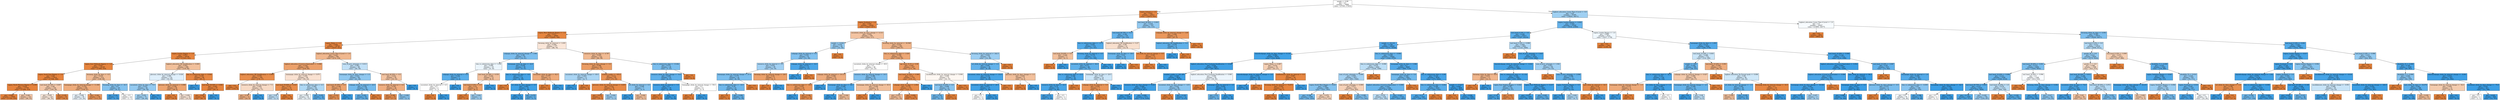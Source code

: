 digraph Tree {
node [shape=box, style="filled", color="black"] ;
0 [label="weight <= 0.99\ngini = 0.5\nsamples = 74806\nvalue = [37403, 37403]", fillcolor="#e5813900"] ;
1 [label="region_Ireland <= 1.0\ngini = 0.091\nsamples = 19411\nvalue = [18479, 932]", fillcolor="#e58139f2"] ;
0 -> 1 [labeldistance=2.5, labelangle=45, headlabel="True"] ;
2 [label="region_Scotland <= 1.0\ngini = 0.081\nsamples = 19244\nvalue = [18427, 817]", fillcolor="#e58139f4"] ;
1 -> 2 ;
3 [label="region_West Midlands Region <= 1.0\ngini = 0.071\nsamples = 18905\nvalue = [18205, 700]", fillcolor="#e58139f5"] ;
2 -> 3 ;
4 [label="region_Wales <= 1.0\ngini = 0.064\nsamples = 18728\nvalue = [18107, 621]", fillcolor="#e58139f6"] ;
3 -> 4 ;
5 [label="region_London Region <= 1.0\ngini = 0.053\nsamples = 18336\nvalue = [17833, 503]", fillcolor="#e58139f8"] ;
4 -> 5 ;
6 [label="region_East Midlands Region <= 1.0\ngini = 0.047\nsamples = 18128\nvalue = [17694, 434]", fillcolor="#e58139f9"] ;
5 -> 6 ;
7 [label="region_South East Region <= 1.0\ngini = 0.04\nsamples = 17914\nvalue = [17548, 366]", fillcolor="#e58139fa"] ;
6 -> 7 ;
8 [label="region_North Western Region <= 0.999\ngini = 0.034\nsamples = 17758\nvalue = [17448, 310]", fillcolor="#e58139fa"] ;
7 -> 8 ;
9 [label="gini = 0.029\nsamples = 17605\nvalue = [17350, 255]", fillcolor="#e58139fb"] ;
8 -> 9 ;
10 [label="gini = 0.461\nsamples = 153\nvalue = [98, 55]", fillcolor="#e5813970"] ;
8 -> 10 ;
11 [label="imd_band_20-30% <= 0.007\ngini = 0.46\nsamples = 156\nvalue = [100, 56]", fillcolor="#e5813970"] ;
7 -> 11 ;
12 [label="gini = 0.495\nsamples = 120\nvalue = [66, 54]", fillcolor="#e581392e"] ;
11 -> 12 ;
13 [label="gini = 0.105\nsamples = 36\nvalue = [34, 2]", fillcolor="#e58139f0"] ;
11 -> 13 ;
14 [label="forumng_clicks_by_days <= 4.5\ngini = 0.434\nsamples = 214\nvalue = [146, 68]", fillcolor="#e5813988"] ;
6 -> 14 ;
15 [label="homepage_clicks_by_interval_change <= 11.008\ngini = 0.379\nsamples = 185\nvalue = [138, 47]", fillcolor="#e58139a8"] ;
14 -> 15 ;
16 [label="gini = 0.498\nsamples = 49\nvalue = [23, 26]", fillcolor="#399de51d"] ;
15 -> 16 ;
17 [label="gini = 0.261\nsamples = 136\nvalue = [115, 21]", fillcolor="#e58139d0"] ;
15 -> 17 ;
18 [label="forumng_clicks_by_days <= 16.5\ngini = 0.4\nsamples = 29\nvalue = [8, 21]", fillcolor="#399de59e"] ;
14 -> 18 ;
19 [label="gini = 0.124\nsamples = 15\nvalue = [1, 14]", fillcolor="#399de5ed"] ;
18 -> 19 ;
20 [label="gini = 0.5\nsamples = 14\nvalue = [7, 7]", fillcolor="#e5813900"] ;
18 -> 20 ;
21 [label="highest_education_HE Qualification <= 0.005\ngini = 0.443\nsamples = 208\nvalue = [139, 69]", fillcolor="#e5813980"] ;
5 -> 21 ;
22 [label="glossary_clicks_by_interval_change <= 0.028\ngini = 0.496\nsamples = 118\nvalue = [54, 64]", fillcolor="#399de528"] ;
21 -> 22 ;
23 [label="oucontent_clicks_by_days <= 79.5\ngini = 0.433\nsamples = 82\nvalue = [26, 56]", fillcolor="#399de589"] ;
22 -> 23 ;
24 [label="gini = 0.453\nsamples = 75\nvalue = [26, 49]", fillcolor="#399de578"] ;
23 -> 24 ;
25 [label="gini = 0.0\nsamples = 7\nvalue = [0, 7]", fillcolor="#399de5ff"] ;
23 -> 25 ;
26 [label="glossary_clicks_by_interval <= 0.998\ngini = 0.346\nsamples = 36\nvalue = [28, 8]", fillcolor="#e58139b6"] ;
22 -> 26 ;
27 [label="gini = 0.0\nsamples = 18\nvalue = [18, 0]", fillcolor="#e58139ff"] ;
26 -> 27 ;
28 [label="gini = 0.494\nsamples = 18\nvalue = [10, 8]", fillcolor="#e5813933"] ;
26 -> 28 ;
29 [label="due_vs_submission_date <= 0.044\ngini = 0.105\nsamples = 90\nvalue = [85, 5]", fillcolor="#e58139f0"] ;
21 -> 29 ;
30 [label="gini = 0.0\nsamples = 3\nvalue = [0, 3]", fillcolor="#399de5ff"] ;
29 -> 30 ;
31 [label="imd_band_40-50% <= 0.981\ngini = 0.045\nsamples = 87\nvalue = [85, 2]", fillcolor="#e58139f9"] ;
29 -> 31 ;
32 [label="gini = 0.023\nsamples = 86\nvalue = [85, 1]", fillcolor="#e58139fc"] ;
31 -> 32 ;
33 [label="gini = 0.0\nsamples = 1\nvalue = [0, 1]", fillcolor="#399de5ff"] ;
31 -> 33 ;
34 [label="highest_education_Lower Than A Level <= 1.0\ngini = 0.421\nsamples = 392\nvalue = [274, 118]", fillcolor="#e5813991"] ;
4 -> 34 ;
35 [label="highest_education_A Level or Equivalent <= 0.998\ngini = 0.325\nsamples = 294\nvalue = [234, 60]", fillcolor="#e58139be"] ;
34 -> 35 ;
36 [label="highest_education_HE Qualification <= 0.999\ngini = 0.159\nsamples = 195\nvalue = [178, 17]", fillcolor="#e58139e7"] ;
35 -> 36 ;
37 [label="gini = 0.0\nsamples = 154\nvalue = [154, 0]", fillcolor="#e58139ff"] ;
36 -> 37 ;
38 [label="resource_clicks_by_interval_change <= 7.5\ngini = 0.485\nsamples = 41\nvalue = [24, 17]", fillcolor="#e581394a"] ;
36 -> 38 ;
39 [label="gini = 0.397\nsamples = 33\nvalue = [24, 9]", fillcolor="#e581399f"] ;
38 -> 39 ;
40 [label="gini = 0.0\nsamples = 8\nvalue = [0, 8]", fillcolor="#399de5ff"] ;
38 -> 40 ;
41 [label="homepage_clicks_by_interval_change <= 0.971\ngini = 0.491\nsamples = 99\nvalue = [56, 43]", fillcolor="#e581393b"] ;
35 -> 41 ;
42 [label="imd_band_50-60% <= 0.025\ngini = 0.157\nsamples = 35\nvalue = [32, 3]", fillcolor="#e58139e7"] ;
41 -> 42 ;
43 [label="gini = 0.48\nsamples = 5\nvalue = [2, 3]", fillcolor="#399de555"] ;
42 -> 43 ;
44 [label="gini = 0.0\nsamples = 30\nvalue = [30, 0]", fillcolor="#e58139ff"] ;
42 -> 44 ;
45 [label="due_vs_submission_date <= 6.5\ngini = 0.469\nsamples = 64\nvalue = [24, 40]", fillcolor="#399de566"] ;
41 -> 45 ;
46 [label="gini = 0.499\nsamples = 44\nvalue = [21, 23]", fillcolor="#399de516"] ;
45 -> 46 ;
47 [label="gini = 0.255\nsamples = 20\nvalue = [3, 17]", fillcolor="#399de5d2"] ;
45 -> 47 ;
48 [label="num_of_prev_attempts <= 0.013\ngini = 0.483\nsamples = 98\nvalue = [40, 58]", fillcolor="#399de54f"] ;
34 -> 48 ;
49 [label="homepage_clicks_by_days_change <= 1.5\ngini = 0.423\nsamples = 69\nvalue = [21, 48]", fillcolor="#399de58f"] ;
48 -> 49 ;
50 [label="imd_band_20-30% <= 0.5\ngini = 0.346\nsamples = 9\nvalue = [7, 2]", fillcolor="#e58139b6"] ;
49 -> 50 ;
51 [label="gini = 0.219\nsamples = 8\nvalue = [7, 1]", fillcolor="#e58139db"] ;
50 -> 51 ;
52 [label="gini = 0.0\nsamples = 1\nvalue = [0, 1]", fillcolor="#399de5ff"] ;
50 -> 52 ;
53 [label="subpage_clicks_by_interval <= 20.0\ngini = 0.358\nsamples = 60\nvalue = [14, 46]", fillcolor="#399de5b1"] ;
49 -> 53 ;
54 [label="gini = 0.293\nsamples = 56\nvalue = [10, 46]", fillcolor="#399de5c8"] ;
53 -> 54 ;
55 [label="gini = 0.0\nsamples = 4\nvalue = [4, 0]", fillcolor="#e58139ff"] ;
53 -> 55 ;
56 [label="imd_band_40-50% <= 0.5\ngini = 0.452\nsamples = 29\nvalue = [19, 10]", fillcolor="#e5813979"] ;
48 -> 56 ;
57 [label="resource_clicks_by_interval <= 6.0\ngini = 0.393\nsamples = 26\nvalue = [19, 7]", fillcolor="#e58139a1"] ;
56 -> 57 ;
58 [label="gini = 0.188\nsamples = 19\nvalue = [17, 2]", fillcolor="#e58139e1"] ;
57 -> 58 ;
59 [label="gini = 0.408\nsamples = 7\nvalue = [2, 5]", fillcolor="#399de599"] ;
57 -> 59 ;
60 [label="gini = 0.0\nsamples = 3\nvalue = [0, 3]", fillcolor="#399de5ff"] ;
56 -> 60 ;
61 [label="forumng_clicks_by_interval <= 1.035\ngini = 0.494\nsamples = 177\nvalue = [98, 79]", fillcolor="#e5813931"] ;
3 -> 61 ;
62 [label="subpage_clicks_by_interval_change <= 1.594\ngini = 0.38\nsamples = 55\nvalue = [14, 41]", fillcolor="#399de5a8"] ;
61 -> 62 ;
63 [label="due_vs_submission_date <= 1.218\ngini = 0.499\nsamples = 19\nvalue = [9, 10]", fillcolor="#399de519"] ;
62 -> 63 ;
64 [label="subpage_clicks_by_interval <= 0.5\ngini = 0.245\nsamples = 7\nvalue = [1, 6]", fillcolor="#399de5d4"] ;
63 -> 64 ;
65 [label="oucontent_clicks_by_interval <= 4.5\ngini = 0.5\nsamples = 2\nvalue = [1, 1]", fillcolor="#e5813900"] ;
64 -> 65 ;
66 [label="gini = 0.0\nsamples = 1\nvalue = [1, 0]", fillcolor="#e58139ff"] ;
65 -> 66 ;
67 [label="gini = 0.0\nsamples = 1\nvalue = [0, 1]", fillcolor="#399de5ff"] ;
65 -> 67 ;
68 [label="gini = 0.0\nsamples = 5\nvalue = [0, 5]", fillcolor="#399de5ff"] ;
64 -> 68 ;
69 [label="imd_band_20-30% <= 0.555\ngini = 0.444\nsamples = 12\nvalue = [8, 4]", fillcolor="#e581397f"] ;
63 -> 69 ;
70 [label="imd_band_0-10% <= 0.5\ngini = 0.32\nsamples = 10\nvalue = [8, 2]", fillcolor="#e58139bf"] ;
69 -> 70 ;
71 [label="gini = 0.0\nsamples = 7\nvalue = [7, 0]", fillcolor="#e58139ff"] ;
70 -> 71 ;
72 [label="gini = 0.444\nsamples = 3\nvalue = [1, 2]", fillcolor="#399de57f"] ;
70 -> 72 ;
73 [label="gini = 0.0\nsamples = 2\nvalue = [0, 2]", fillcolor="#399de5ff"] ;
69 -> 73 ;
74 [label="homepage_clicks_by_days <= 22.0\ngini = 0.239\nsamples = 36\nvalue = [5, 31]", fillcolor="#399de5d6"] ;
62 -> 74 ;
75 [label="due_vs_submission_date <= -4.0\ngini = 0.117\nsamples = 32\nvalue = [2, 30]", fillcolor="#399de5ee"] ;
74 -> 75 ;
76 [label="gini = 0.0\nsamples = 1\nvalue = [1, 0]", fillcolor="#e58139ff"] ;
75 -> 76 ;
77 [label="url_clicks_by_days_change <= 0.5\ngini = 0.062\nsamples = 31\nvalue = [1, 30]", fillcolor="#399de5f6"] ;
75 -> 77 ;
78 [label="gini = 0.0\nsamples = 25\nvalue = [0, 25]", fillcolor="#399de5ff"] ;
77 -> 78 ;
79 [label="gini = 0.278\nsamples = 6\nvalue = [1, 5]", fillcolor="#399de5cc"] ;
77 -> 79 ;
80 [label="oucontent_clicks_by_days <= 82.5\ngini = 0.375\nsamples = 4\nvalue = [3, 1]", fillcolor="#e58139aa"] ;
74 -> 80 ;
81 [label="gini = 0.0\nsamples = 3\nvalue = [3, 0]", fillcolor="#e58139ff"] ;
80 -> 81 ;
82 [label="gini = 0.0\nsamples = 1\nvalue = [0, 1]", fillcolor="#399de5ff"] ;
80 -> 82 ;
83 [label="resource_clicks_by_days <= 4.787\ngini = 0.429\nsamples = 122\nvalue = [84, 38]", fillcolor="#e581398c"] ;
61 -> 83 ;
84 [label="forumng_clicks_by_days_change <= 0.5\ngini = 0.296\nsamples = 94\nvalue = [77, 17]", fillcolor="#e58139c7"] ;
83 -> 84 ;
85 [label="oucontent_clicks_by_interval_change <= 40.0\ngini = 0.463\nsamples = 11\nvalue = [4, 7]", fillcolor="#399de56d"] ;
84 -> 85 ;
86 [label="gini = 0.0\nsamples = 7\nvalue = [0, 7]", fillcolor="#399de5ff"] ;
85 -> 86 ;
87 [label="gini = 0.0\nsamples = 4\nvalue = [4, 0]", fillcolor="#e58139ff"] ;
85 -> 87 ;
88 [label="studied_credits <= 105.0\ngini = 0.212\nsamples = 83\nvalue = [73, 10]", fillcolor="#e58139dc"] ;
84 -> 88 ;
89 [label="glossary_clicks_by_interval_change <= 0.655\ngini = 0.123\nsamples = 76\nvalue = [71, 5]", fillcolor="#e58139ed"] ;
88 -> 89 ;
90 [label="gini = 0.079\nsamples = 73\nvalue = [70, 3]", fillcolor="#e58139f4"] ;
89 -> 90 ;
91 [label="gini = 0.444\nsamples = 3\nvalue = [1, 2]", fillcolor="#399de57f"] ;
89 -> 91 ;
92 [label="url_clicks_by_interval <= 0.5\ngini = 0.408\nsamples = 7\nvalue = [2, 5]", fillcolor="#399de599"] ;
88 -> 92 ;
93 [label="gini = 0.0\nsamples = 4\nvalue = [0, 4]", fillcolor="#399de5ff"] ;
92 -> 93 ;
94 [label="gini = 0.444\nsamples = 3\nvalue = [2, 1]", fillcolor="#e581397f"] ;
92 -> 94 ;
95 [label="due_vs_submission_date <= 15.842\ngini = 0.375\nsamples = 28\nvalue = [7, 21]", fillcolor="#399de5aa"] ;
83 -> 95 ;
96 [label="resource_clicks_by_days_change <= 14.5\ngini = 0.269\nsamples = 25\nvalue = [4, 21]", fillcolor="#399de5ce"] ;
95 -> 96 ;
97 [label="resource_clicks_by_interval <= 5.5\ngini = 0.1\nsamples = 19\nvalue = [1, 18]", fillcolor="#399de5f1"] ;
96 -> 97 ;
98 [label="gini = 0.0\nsamples = 1\nvalue = [1, 0]", fillcolor="#e58139ff"] ;
97 -> 98 ;
99 [label="gini = 0.0\nsamples = 18\nvalue = [0, 18]", fillcolor="#399de5ff"] ;
97 -> 99 ;
100 [label="homepage_clicks_by_interval_change <= 59.0\ngini = 0.5\nsamples = 6\nvalue = [3, 3]", fillcolor="#e5813900"] ;
96 -> 100 ;
101 [label="gini = 0.0\nsamples = 3\nvalue = [3, 0]", fillcolor="#e58139ff"] ;
100 -> 101 ;
102 [label="gini = 0.0\nsamples = 3\nvalue = [0, 3]", fillcolor="#399de5ff"] ;
100 -> 102 ;
103 [label="gini = 0.0\nsamples = 3\nvalue = [3, 0]", fillcolor="#e58139ff"] ;
95 -> 103 ;
104 [label="oucontent_clicks_by_days_change <= 4.313\ngini = 0.452\nsamples = 339\nvalue = [222, 117]", fillcolor="#e5813979"] ;
2 -> 104 ;
105 [label="weight <= 0.029\ngini = 0.434\nsamples = 44\nvalue = [14, 30]", fillcolor="#399de588"] ;
104 -> 105 ;
106 [label="subpage_clicks_by_interval <= 4.5\ngini = 0.393\nsamples = 41\nvalue = [11, 30]", fillcolor="#399de5a1"] ;
105 -> 106 ;
107 [label="resource_clicks_by_interval <= 3.5\ngini = 0.452\nsamples = 29\nvalue = [10, 19]", fillcolor="#399de579"] ;
106 -> 107 ;
108 [label="homepage_clicks_by_interval_change <= 27.5\ngini = 0.375\nsamples = 24\nvalue = [6, 18]", fillcolor="#399de5aa"] ;
107 -> 108 ;
109 [label="due_vs_submission_date <= -10.5\ngini = 0.34\nsamples = 23\nvalue = [5, 18]", fillcolor="#399de5b8"] ;
108 -> 109 ;
110 [label="gini = 0.0\nsamples = 1\nvalue = [1, 0]", fillcolor="#e58139ff"] ;
109 -> 110 ;
111 [label="gini = 0.298\nsamples = 22\nvalue = [4, 18]", fillcolor="#399de5c6"] ;
109 -> 111 ;
112 [label="gini = 0.0\nsamples = 1\nvalue = [1, 0]", fillcolor="#e58139ff"] ;
108 -> 112 ;
113 [label="forumng_clicks_by_interval_change <= 28.5\ngini = 0.32\nsamples = 5\nvalue = [4, 1]", fillcolor="#e58139bf"] ;
107 -> 113 ;
114 [label="gini = 0.0\nsamples = 4\nvalue = [4, 0]", fillcolor="#e58139ff"] ;
113 -> 114 ;
115 [label="gini = 0.0\nsamples = 1\nvalue = [0, 1]", fillcolor="#399de5ff"] ;
113 -> 115 ;
116 [label="subpage_clicks_by_interval <= 16.5\ngini = 0.153\nsamples = 12\nvalue = [1, 11]", fillcolor="#399de5e8"] ;
106 -> 116 ;
117 [label="gini = 0.0\nsamples = 11\nvalue = [0, 11]", fillcolor="#399de5ff"] ;
116 -> 117 ;
118 [label="gini = 0.0\nsamples = 1\nvalue = [1, 0]", fillcolor="#e58139ff"] ;
116 -> 118 ;
119 [label="gini = 0.0\nsamples = 3\nvalue = [3, 0]", fillcolor="#e58139ff"] ;
105 -> 119 ;
120 [label="forumng_clicks_by_interval <= 34.948\ngini = 0.416\nsamples = 295\nvalue = [208, 87]", fillcolor="#e5813994"] ;
104 -> 120 ;
121 [label="due_vs_submission_date <= 1.029\ngini = 0.358\nsamples = 253\nvalue = [194, 59]", fillcolor="#e58139b1"] ;
120 -> 121 ;
122 [label="oucontent_clicks_by_interval_change <= 29.0\ngini = 0.5\nsamples = 46\nvalue = [23, 23]", fillcolor="#e5813900"] ;
121 -> 122 ;
123 [label="subpage_clicks_by_interval <= 10.113\ngini = 0.386\nsamples = 23\nvalue = [17, 6]", fillcolor="#e58139a5"] ;
122 -> 123 ;
124 [label="due_vs_submission_date <= -16.5\ngini = 0.255\nsamples = 20\nvalue = [17, 3]", fillcolor="#e58139d2"] ;
123 -> 124 ;
125 [label="gini = 0.0\nsamples = 1\nvalue = [0, 1]", fillcolor="#399de5ff"] ;
124 -> 125 ;
126 [label="gini = 0.188\nsamples = 19\nvalue = [17, 2]", fillcolor="#e58139e1"] ;
124 -> 126 ;
127 [label="gini = 0.0\nsamples = 3\nvalue = [0, 3]", fillcolor="#399de5ff"] ;
123 -> 127 ;
128 [label="resource_clicks_by_interval_change <= 10.5\ngini = 0.386\nsamples = 23\nvalue = [6, 17]", fillcolor="#399de5a5"] ;
122 -> 128 ;
129 [label="homepage_clicks_by_days <= 26.5\ngini = 0.208\nsamples = 17\nvalue = [2, 15]", fillcolor="#399de5dd"] ;
128 -> 129 ;
130 [label="gini = 0.0\nsamples = 14\nvalue = [0, 14]", fillcolor="#399de5ff"] ;
129 -> 130 ;
131 [label="gini = 0.444\nsamples = 3\nvalue = [2, 1]", fillcolor="#e581397f"] ;
129 -> 131 ;
132 [label="homepage_clicks_by_interval_change <= 45.0\ngini = 0.444\nsamples = 6\nvalue = [4, 2]", fillcolor="#e581397f"] ;
128 -> 132 ;
133 [label="gini = 0.0\nsamples = 4\nvalue = [4, 0]", fillcolor="#e58139ff"] ;
132 -> 133 ;
134 [label="gini = 0.0\nsamples = 2\nvalue = [0, 2]", fillcolor="#399de5ff"] ;
132 -> 134 ;
135 [label="age_band_35-55 <= 0.98\ngini = 0.287\nsamples = 207\nvalue = [171, 36]", fillcolor="#e58139c9"] ;
121 -> 135 ;
136 [label="imd_band_10-20% <= 0.985\ngini = 0.21\nsamples = 176\nvalue = [155, 21]", fillcolor="#e58139dc"] ;
135 -> 136 ;
137 [label="subpage_clicks_by_days <= 2.002\ngini = 0.178\nsamples = 172\nvalue = [155, 17]", fillcolor="#e58139e3"] ;
136 -> 137 ;
138 [label="gini = 0.437\nsamples = 31\nvalue = [21, 10]", fillcolor="#e5813986"] ;
137 -> 138 ;
139 [label="gini = 0.094\nsamples = 141\nvalue = [134, 7]", fillcolor="#e58139f2"] ;
137 -> 139 ;
140 [label="gini = 0.0\nsamples = 4\nvalue = [0, 4]", fillcolor="#399de5ff"] ;
136 -> 140 ;
141 [label="oucollaborate_clicks_by_interval_change <= 0.008\ngini = 0.499\nsamples = 31\nvalue = [16, 15]", fillcolor="#e5813910"] ;
135 -> 141 ;
142 [label="imd_band_10-20% <= 0.5\ngini = 0.408\nsamples = 21\nvalue = [6, 15]", fillcolor="#399de599"] ;
141 -> 142 ;
143 [label="gini = 0.332\nsamples = 19\nvalue = [4, 15]", fillcolor="#399de5bb"] ;
142 -> 143 ;
144 [label="gini = 0.0\nsamples = 2\nvalue = [2, 0]", fillcolor="#e58139ff"] ;
142 -> 144 ;
145 [label="gini = 0.0\nsamples = 10\nvalue = [10, 0]", fillcolor="#e58139ff"] ;
141 -> 145 ;
146 [label="forumng_clicks_by_interval <= 242.5\ngini = 0.444\nsamples = 42\nvalue = [14, 28]", fillcolor="#399de57f"] ;
120 -> 146 ;
147 [label="url_clicks_by_interval_change <= 2.5\ngini = 0.291\nsamples = 34\nvalue = [6, 28]", fillcolor="#399de5c8"] ;
146 -> 147 ;
148 [label="oucontent_clicks_by_interval_change <= 133.5\ngini = 0.133\nsamples = 28\nvalue = [2, 26]", fillcolor="#399de5eb"] ;
147 -> 148 ;
149 [label="oucontent_clicks_by_interval <= 20.5\ngini = 0.071\nsamples = 27\nvalue = [1, 26]", fillcolor="#399de5f5"] ;
148 -> 149 ;
150 [label="gini = 0.5\nsamples = 2\nvalue = [1, 1]", fillcolor="#e5813900"] ;
149 -> 150 ;
151 [label="gini = 0.0\nsamples = 25\nvalue = [0, 25]", fillcolor="#399de5ff"] ;
149 -> 151 ;
152 [label="gini = 0.0\nsamples = 1\nvalue = [1, 0]", fillcolor="#e58139ff"] ;
148 -> 152 ;
153 [label="glossary_clicks_by_days_change <= 1.5\ngini = 0.444\nsamples = 6\nvalue = [4, 2]", fillcolor="#e581397f"] ;
147 -> 153 ;
154 [label="gini = 0.0\nsamples = 4\nvalue = [4, 0]", fillcolor="#e58139ff"] ;
153 -> 154 ;
155 [label="gini = 0.0\nsamples = 2\nvalue = [0, 2]", fillcolor="#399de5ff"] ;
153 -> 155 ;
156 [label="gini = 0.0\nsamples = 8\nvalue = [8, 0]", fillcolor="#e58139ff"] ;
146 -> 156 ;
157 [label="imd_band_80-90% <= 0.003\ngini = 0.429\nsamples = 167\nvalue = [52, 115]", fillcolor="#399de58c"] ;
1 -> 157 ;
158 [label="imd_band_60-70% <= 0.27\ngini = 0.302\nsamples = 135\nvalue = [25, 110]", fillcolor="#399de5c5"] ;
157 -> 158 ;
159 [label="due_vs_submission_date <= -11.5\ngini = 0.202\nsamples = 114\nvalue = [13, 101]", fillcolor="#399de5de"] ;
158 -> 159 ;
160 [label="imd_band_50-60% <= 0.5\ngini = 0.444\nsamples = 3\nvalue = [2, 1]", fillcolor="#e581397f"] ;
159 -> 160 ;
161 [label="gini = 0.0\nsamples = 2\nvalue = [2, 0]", fillcolor="#e58139ff"] ;
160 -> 161 ;
162 [label="gini = 0.0\nsamples = 1\nvalue = [0, 1]", fillcolor="#399de5ff"] ;
160 -> 162 ;
163 [label="forumng_clicks_by_interval <= 0.5\ngini = 0.179\nsamples = 111\nvalue = [11, 100]", fillcolor="#399de5e3"] ;
159 -> 163 ;
164 [label="oucontent_clicks_by_interval <= 46.0\ngini = 0.271\nsamples = 68\nvalue = [11, 57]", fillcolor="#399de5ce"] ;
163 -> 164 ;
165 [label="due_vs_submission_date <= 13.5\ngini = 0.168\nsamples = 54\nvalue = [5, 49]", fillcolor="#399de5e5"] ;
164 -> 165 ;
166 [label="resource_clicks_by_days <= 10.5\ngini = 0.14\nsamples = 53\nvalue = [4, 49]", fillcolor="#399de5ea"] ;
165 -> 166 ;
167 [label="gini = 0.111\nsamples = 51\nvalue = [3, 48]", fillcolor="#399de5ef"] ;
166 -> 167 ;
168 [label="gini = 0.5\nsamples = 2\nvalue = [1, 1]", fillcolor="#e5813900"] ;
166 -> 168 ;
169 [label="gini = 0.0\nsamples = 1\nvalue = [1, 0]", fillcolor="#e58139ff"] ;
165 -> 169 ;
170 [label="homepage_clicks_by_days <= 20.5\ngini = 0.49\nsamples = 14\nvalue = [6, 8]", fillcolor="#399de540"] ;
164 -> 170 ;
171 [label="subpage_clicks_by_interval <= 5.5\ngini = 0.245\nsamples = 7\nvalue = [6, 1]", fillcolor="#e58139d4"] ;
170 -> 171 ;
172 [label="gini = 0.0\nsamples = 1\nvalue = [0, 1]", fillcolor="#399de5ff"] ;
171 -> 172 ;
173 [label="gini = 0.0\nsamples = 6\nvalue = [6, 0]", fillcolor="#e58139ff"] ;
171 -> 173 ;
174 [label="gini = 0.0\nsamples = 7\nvalue = [0, 7]", fillcolor="#399de5ff"] ;
170 -> 174 ;
175 [label="gini = 0.0\nsamples = 43\nvalue = [0, 43]", fillcolor="#399de5ff"] ;
163 -> 175 ;
176 [label="highest_education_HE Qualification <= 0.27\ngini = 0.49\nsamples = 21\nvalue = [12, 9]", fillcolor="#e5813940"] ;
158 -> 176 ;
177 [label="homepage_clicks_by_days <= 18.0\ngini = 0.32\nsamples = 10\nvalue = [2, 8]", fillcolor="#399de5bf"] ;
176 -> 177 ;
178 [label="gini = 0.0\nsamples = 8\nvalue = [0, 8]", fillcolor="#399de5ff"] ;
177 -> 178 ;
179 [label="gini = 0.0\nsamples = 2\nvalue = [2, 0]", fillcolor="#e58139ff"] ;
177 -> 179 ;
180 [label="url_clicks_by_interval_change <= 0.5\ngini = 0.165\nsamples = 11\nvalue = [10, 1]", fillcolor="#e58139e6"] ;
176 -> 180 ;
181 [label="gini = 0.0\nsamples = 10\nvalue = [10, 0]", fillcolor="#e58139ff"] ;
180 -> 181 ;
182 [label="gini = 0.0\nsamples = 1\nvalue = [0, 1]", fillcolor="#399de5ff"] ;
180 -> 182 ;
183 [label="subpage_clicks_by_interval_change <= 3.06\ngini = 0.264\nsamples = 32\nvalue = [27, 5]", fillcolor="#e58139d0"] ;
157 -> 183 ;
184 [label="highest_education_HE Qualification <= 0.5\ngini = 0.278\nsamples = 6\nvalue = [1, 5]", fillcolor="#399de5cc"] ;
183 -> 184 ;
185 [label="gini = 0.0\nsamples = 5\nvalue = [0, 5]", fillcolor="#399de5ff"] ;
184 -> 185 ;
186 [label="gini = 0.0\nsamples = 1\nvalue = [1, 0]", fillcolor="#e58139ff"] ;
184 -> 186 ;
187 [label="gini = 0.0\nsamples = 26\nvalue = [26, 0]", fillcolor="#e58139ff"] ;
183 -> 187 ;
188 [label="highest_education_Lower Than A Level <= 0.0\ngini = 0.45\nsamples = 55395\nvalue = [18924, 36471]", fillcolor="#399de57b"] ;
0 -> 188 [labeldistance=2.5, labelangle=-45, headlabel="False"] ;
189 [label="region_London Region <= 0.002\ngini = 0.303\nsamples = 27028\nvalue = [5034, 21994]", fillcolor="#399de5c5"] ;
188 -> 189 ;
190 [label="imd_band_0-10% <= 0.0\ngini = 0.246\nsamples = 23613\nvalue = [3397, 20216]", fillcolor="#399de5d4"] ;
189 -> 190 ;
191 [label="weight <= 10.133\ngini = 0.196\nsamples = 20620\nvalue = [2272, 18348]", fillcolor="#399de5df"] ;
190 -> 191 ;
192 [label="sharedsubpage_clicks_by_days_change <= 0.135\ngini = 0.064\nsamples = 9978\nvalue = [330, 9648]", fillcolor="#399de5f6"] ;
191 -> 192 ;
193 [label="highest_education_Post Graduate Qualification <= 0.028\ngini = 0.056\nsamples = 9908\nvalue = [287, 9621]", fillcolor="#399de5f7"] ;
192 -> 193 ;
194 [label="studied_credits <= 221.285\ngini = 0.049\nsamples = 9826\nvalue = [248, 9578]", fillcolor="#399de5f8"] ;
193 -> 194 ;
195 [label="resource_clicks_by_days_change <= 0.003\ngini = 0.044\nsamples = 9730\nvalue = [219, 9511]", fillcolor="#399de5f9"] ;
194 -> 195 ;
196 [label="gini = 0.013\nsamples = 6359\nvalue = [43, 6316]", fillcolor="#399de5fd"] ;
195 -> 196 ;
197 [label="gini = 0.099\nsamples = 3371\nvalue = [176, 3195]", fillcolor="#399de5f1"] ;
195 -> 197 ;
198 [label="oucontent_clicks_by_days_change <= -4.01\ngini = 0.422\nsamples = 96\nvalue = [29, 67]", fillcolor="#399de591"] ;
194 -> 198 ;
199 [label="gini = 0.0\nsamples = 24\nvalue = [24, 0]", fillcolor="#e58139ff"] ;
198 -> 199 ;
200 [label="gini = 0.129\nsamples = 72\nvalue = [5, 67]", fillcolor="#399de5ec"] ;
198 -> 200 ;
201 [label="highest_education_Post Graduate Qualification <= 0.985\ngini = 0.499\nsamples = 82\nvalue = [39, 43]", fillcolor="#399de518"] ;
193 -> 201 ;
202 [label="gini = 0.0\nsamples = 38\nvalue = [38, 0]", fillcolor="#e58139ff"] ;
201 -> 202 ;
203 [label="homepage_clicks_by_interval <= 3.5\ngini = 0.044\nsamples = 44\nvalue = [1, 43]", fillcolor="#399de5f9"] ;
201 -> 203 ;
204 [label="gini = 0.32\nsamples = 5\nvalue = [1, 4]", fillcolor="#399de5bf"] ;
203 -> 204 ;
205 [label="gini = 0.0\nsamples = 39\nvalue = [0, 39]", fillcolor="#399de5ff"] ;
203 -> 205 ;
206 [label="region_Wales <= 0.087\ngini = 0.474\nsamples = 70\nvalue = [43, 27]", fillcolor="#e581395f"] ;
192 -> 206 ;
207 [label="sharedsubpage_clicks_by_interval_change <= 4.5\ngini = 0.074\nsamples = 26\nvalue = [1, 25]", fillcolor="#399de5f5"] ;
206 -> 207 ;
208 [label="gini = 0.0\nsamples = 25\nvalue = [0, 25]", fillcolor="#399de5ff"] ;
207 -> 208 ;
209 [label="gini = 0.0\nsamples = 1\nvalue = [1, 0]", fillcolor="#e58139ff"] ;
207 -> 209 ;
210 [label="ouelluminate_clicks_by_interval <= 0.5\ngini = 0.087\nsamples = 44\nvalue = [42, 2]", fillcolor="#e58139f3"] ;
206 -> 210 ;
211 [label="forumng_clicks_by_interval <= 72.672\ngini = 0.045\nsamples = 43\nvalue = [42, 1]", fillcolor="#e58139f9"] ;
210 -> 211 ;
212 [label="gini = 0.0\nsamples = 42\nvalue = [42, 0]", fillcolor="#e58139ff"] ;
211 -> 212 ;
213 [label="gini = 0.0\nsamples = 1\nvalue = [0, 1]", fillcolor="#399de5ff"] ;
211 -> 213 ;
214 [label="gini = 0.0\nsamples = 1\nvalue = [0, 1]", fillcolor="#399de5ff"] ;
210 -> 214 ;
215 [label="due_vs_submission_date <= -0.006\ngini = 0.298\nsamples = 10642\nvalue = [1942, 8700]", fillcolor="#399de5c6"] ;
191 -> 215 ;
216 [label="due_vs_submission_date <= -0.998\ngini = 0.479\nsamples = 2602\nvalue = [1036, 1566]", fillcolor="#399de556"] ;
215 -> 216 ;
217 [label="num_of_prev_attempts <= 0.008\ngini = 0.456\nsamples = 2417\nvalue = [851, 1566]", fillcolor="#399de574"] ;
216 -> 217 ;
218 [label="region_South West Region <= 0.003\ngini = 0.405\nsamples = 1896\nvalue = [535, 1361]", fillcolor="#399de59b"] ;
217 -> 218 ;
219 [label="gini = 0.346\nsamples = 1599\nvalue = [356, 1243]", fillcolor="#399de5b6"] ;
218 -> 219 ;
220 [label="gini = 0.479\nsamples = 297\nvalue = [179, 118]", fillcolor="#e5813957"] ;
218 -> 220 ;
221 [label="num_of_prev_attempts <= 0.999\ngini = 0.477\nsamples = 521\nvalue = [316, 205]", fillcolor="#e581395a"] ;
217 -> 221 ;
222 [label="gini = 0.0\nsamples = 244\nvalue = [244, 0]", fillcolor="#e58139ff"] ;
221 -> 222 ;
223 [label="gini = 0.385\nsamples = 277\nvalue = [72, 205]", fillcolor="#399de5a5"] ;
221 -> 223 ;
224 [label="gini = 0.0\nsamples = 185\nvalue = [185, 0]", fillcolor="#e58139ff"] ;
216 -> 224 ;
225 [label="homepage_clicks_by_days <= 5.986\ngini = 0.2\nsamples = 8040\nvalue = [906, 7134]", fillcolor="#399de5df"] ;
215 -> 225 ;
226 [label="homepage_clicks_by_days <= 5.0\ngini = 0.344\nsamples = 2401\nvalue = [531, 1870]", fillcolor="#399de5b7"] ;
225 -> 226 ;
227 [label="highest_education_A Level or Equivalent <= 0.999\ngini = 0.323\nsamples = 2344\nvalue = [474, 1870]", fillcolor="#399de5be"] ;
226 -> 227 ;
228 [label="gini = 0.478\nsamples = 634\nvalue = [251, 383]", fillcolor="#399de558"] ;
227 -> 228 ;
229 [label="gini = 0.227\nsamples = 1710\nvalue = [223, 1487]", fillcolor="#399de5d9"] ;
227 -> 229 ;
230 [label="gini = 0.0\nsamples = 57\nvalue = [57, 0]", fillcolor="#e58139ff"] ;
226 -> 230 ;
231 [label="due_vs_submission_date <= 0.99\ngini = 0.124\nsamples = 5639\nvalue = [375, 5264]", fillcolor="#399de5ed"] ;
225 -> 231 ;
232 [label="due_vs_submission_date <= 0.002\ngini = 0.246\nsamples = 2033\nvalue = [292, 1741]", fillcolor="#399de5d4"] ;
231 -> 232 ;
233 [label="gini = 0.17\nsamples = 1921\nvalue = [180, 1741]", fillcolor="#399de5e5"] ;
232 -> 233 ;
234 [label="gini = 0.0\nsamples = 112\nvalue = [112, 0]", fillcolor="#e58139ff"] ;
232 -> 234 ;
235 [label="weight <= 17.617\ngini = 0.045\nsamples = 3606\nvalue = [83, 3523]", fillcolor="#399de5f9"] ;
231 -> 235 ;
236 [label="gini = 0.0\nsamples = 14\nvalue = [14, 0]", fillcolor="#e58139ff"] ;
235 -> 236 ;
237 [label="gini = 0.038\nsamples = 3592\nvalue = [69, 3523]", fillcolor="#399de5fa"] ;
235 -> 237 ;
238 [label="imd_band_0-10% <= 0.999\ngini = 0.469\nsamples = 2993\nvalue = [1125, 1868]", fillcolor="#399de565"] ;
190 -> 238 ;
239 [label="gini = 0.0\nsamples = 975\nvalue = [975, 0]", fillcolor="#e58139ff"] ;
238 -> 239 ;
240 [label="num_of_prev_attempts <= 1.025\ngini = 0.138\nsamples = 2018\nvalue = [150, 1868]", fillcolor="#399de5eb"] ;
238 -> 240 ;
241 [label="sharedsubpage_clicks_by_interval_change <= -0.041\ngini = 0.114\nsamples = 1922\nvalue = [117, 1805]", fillcolor="#399de5ee"] ;
240 -> 241 ;
242 [label="forumng_clicks_by_days <= 59.0\ngini = 0.415\nsamples = 17\nvalue = [12, 5]", fillcolor="#e5813995"] ;
241 -> 242 ;
243 [label="gini = 0.0\nsamples = 12\nvalue = [12, 0]", fillcolor="#e58139ff"] ;
242 -> 243 ;
244 [label="gini = 0.0\nsamples = 5\nvalue = [0, 5]", fillcolor="#399de5ff"] ;
242 -> 244 ;
245 [label="due_vs_submission_date <= -11.132\ngini = 0.104\nsamples = 1905\nvalue = [105, 1800]", fillcolor="#399de5f0"] ;
241 -> 245 ;
246 [label="region_East Anglian Region <= 0.044\ngini = 0.367\nsamples = 62\nvalue = [15, 47]", fillcolor="#399de5ae"] ;
245 -> 246 ;
247 [label="gini = 0.147\nsamples = 50\nvalue = [4, 46]", fillcolor="#399de5e9"] ;
246 -> 247 ;
248 [label="gini = 0.153\nsamples = 12\nvalue = [11, 1]", fillcolor="#e58139e8"] ;
246 -> 248 ;
249 [label="region_East Midlands Region <= 0.037\ngini = 0.093\nsamples = 1843\nvalue = [90, 1753]", fillcolor="#399de5f2"] ;
245 -> 249 ;
250 [label="gini = 0.075\nsamples = 1690\nvalue = [66, 1624]", fillcolor="#399de5f5"] ;
249 -> 250 ;
251 [label="gini = 0.265\nsamples = 153\nvalue = [24, 129]", fillcolor="#399de5d0"] ;
249 -> 251 ;
252 [label="num_of_prev_attempts <= 1.941\ngini = 0.451\nsamples = 96\nvalue = [33, 63]", fillcolor="#399de579"] ;
240 -> 252 ;
253 [label="gini = 0.0\nsamples = 19\nvalue = [19, 0]", fillcolor="#e58139ff"] ;
252 -> 253 ;
254 [label="num_of_prev_attempts <= 2.046\ngini = 0.298\nsamples = 77\nvalue = [14, 63]", fillcolor="#399de5c6"] ;
252 -> 254 ;
255 [label="region_Yorkshire Region <= 0.5\ngini = 0.138\nsamples = 67\nvalue = [5, 62]", fillcolor="#399de5ea"] ;
254 -> 255 ;
256 [label="gini = 0.035\nsamples = 56\nvalue = [1, 55]", fillcolor="#399de5fa"] ;
255 -> 256 ;
257 [label="gini = 0.463\nsamples = 11\nvalue = [4, 7]", fillcolor="#399de56d"] ;
255 -> 257 ;
258 [label="quiz_clicks_by_interval <= 34.5\ngini = 0.18\nsamples = 10\nvalue = [9, 1]", fillcolor="#e58139e3"] ;
254 -> 258 ;
259 [label="gini = 0.0\nsamples = 9\nvalue = [9, 0]", fillcolor="#e58139ff"] ;
258 -> 259 ;
260 [label="gini = 0.0\nsamples = 1\nvalue = [0, 1]", fillcolor="#399de5ff"] ;
258 -> 260 ;
261 [label="region_London Region <= 1.0\ngini = 0.499\nsamples = 3415\nvalue = [1637, 1778]", fillcolor="#399de514"] ;
189 -> 261 ;
262 [label="gini = 0.0\nsamples = 1391\nvalue = [1391, 0]", fillcolor="#e58139ff"] ;
261 -> 262 ;
263 [label="homepage_clicks_by_days <= 1.955\ngini = 0.214\nsamples = 2024\nvalue = [246, 1778]", fillcolor="#399de5dc"] ;
261 -> 263 ;
264 [label="imd_band_10-20% <= 0.003\ngini = 0.488\nsamples = 312\nvalue = [132, 180]", fillcolor="#399de544"] ;
263 -> 264 ;
265 [label="weight <= 19.0\ngini = 0.326\nsamples = 185\nvalue = [38, 147]", fillcolor="#399de5bd"] ;
264 -> 265 ;
266 [label="due_vs_submission_date <= -22.0\ngini = 0.121\nsamples = 139\nvalue = [9, 130]", fillcolor="#399de5ed"] ;
265 -> 266 ;
267 [label="homepage_clicks_by_interval_change <= -1.5\ngini = 0.375\nsamples = 4\nvalue = [3, 1]", fillcolor="#e58139aa"] ;
266 -> 267 ;
268 [label="gini = 0.0\nsamples = 1\nvalue = [0, 1]", fillcolor="#399de5ff"] ;
267 -> 268 ;
269 [label="gini = 0.0\nsamples = 3\nvalue = [3, 0]", fillcolor="#e58139ff"] ;
267 -> 269 ;
270 [label="url_clicks_by_days_change <= 1.5\ngini = 0.085\nsamples = 135\nvalue = [6, 129]", fillcolor="#399de5f3"] ;
266 -> 270 ;
271 [label="gini = 0.072\nsamples = 133\nvalue = [5, 128]", fillcolor="#399de5f5"] ;
270 -> 271 ;
272 [label="gini = 0.5\nsamples = 2\nvalue = [1, 1]", fillcolor="#e5813900"] ;
270 -> 272 ;
273 [label="subpage_clicks_by_interval_change <= 0.027\ngini = 0.466\nsamples = 46\nvalue = [29, 17]", fillcolor="#e581396a"] ;
265 -> 273 ;
274 [label="homepage_clicks_by_interval_change <= -2.5\ngini = 0.308\nsamples = 21\nvalue = [4, 17]", fillcolor="#399de5c3"] ;
273 -> 274 ;
275 [label="gini = 0.0\nsamples = 11\nvalue = [0, 11]", fillcolor="#399de5ff"] ;
274 -> 275 ;
276 [label="gini = 0.48\nsamples = 10\nvalue = [4, 6]", fillcolor="#399de555"] ;
274 -> 276 ;
277 [label="gini = 0.0\nsamples = 25\nvalue = [25, 0]", fillcolor="#e58139ff"] ;
273 -> 277 ;
278 [label="imd_band_10-20% <= 0.991\ngini = 0.385\nsamples = 127\nvalue = [94, 33]", fillcolor="#e58139a5"] ;
264 -> 278 ;
279 [label="gini = 0.0\nsamples = 69\nvalue = [69, 0]", fillcolor="#e58139ff"] ;
278 -> 279 ;
280 [label="highest_education_No Formal quals <= 0.006\ngini = 0.49\nsamples = 58\nvalue = [25, 33]", fillcolor="#399de53e"] ;
278 -> 280 ;
281 [label="url_clicks_by_interval_change <= -1.5\ngini = 0.295\nsamples = 39\nvalue = [7, 32]", fillcolor="#399de5c7"] ;
280 -> 281 ;
282 [label="gini = 0.444\nsamples = 3\nvalue = [2, 1]", fillcolor="#e581397f"] ;
281 -> 282 ;
283 [label="gini = 0.239\nsamples = 36\nvalue = [5, 31]", fillcolor="#399de5d6"] ;
281 -> 283 ;
284 [label="forumng_clicks_by_interval_change <= 16.5\ngini = 0.1\nsamples = 19\nvalue = [18, 1]", fillcolor="#e58139f1"] ;
280 -> 284 ;
285 [label="gini = 0.0\nsamples = 18\nvalue = [18, 0]", fillcolor="#e58139ff"] ;
284 -> 285 ;
286 [label="gini = 0.0\nsamples = 1\nvalue = [0, 1]", fillcolor="#399de5ff"] ;
284 -> 286 ;
287 [label="imd_band_10-20% <= 0.068\ngini = 0.124\nsamples = 1712\nvalue = [114, 1598]", fillcolor="#399de5ed"] ;
263 -> 287 ;
288 [label="highest_education_A Level or Equivalent <= 0.952\ngini = 0.061\nsamples = 1297\nvalue = [41, 1256]", fillcolor="#399de5f7"] ;
287 -> 288 ;
289 [label="highest_education_A Level or Equivalent <= 0.098\ngini = 0.153\nsamples = 383\nvalue = [32, 351]", fillcolor="#399de5e8"] ;
288 -> 289 ;
290 [label="homepage_clicks_by_days_change <= 30.046\ngini = 0.097\nsamples = 370\nvalue = [19, 351]", fillcolor="#399de5f1"] ;
289 -> 290 ;
291 [label="gini = 0.071\nsamples = 353\nvalue = [13, 340]", fillcolor="#399de5f5"] ;
290 -> 291 ;
292 [label="gini = 0.457\nsamples = 17\nvalue = [6, 11]", fillcolor="#399de574"] ;
290 -> 292 ;
293 [label="gini = 0.0\nsamples = 13\nvalue = [13, 0]", fillcolor="#e58139ff"] ;
289 -> 293 ;
294 [label="quiz_clicks_by_interval <= 94.5\ngini = 0.019\nsamples = 914\nvalue = [9, 905]", fillcolor="#399de5fc"] ;
288 -> 294 ;
295 [label="homepage_clicks_by_days <= 4.5\ngini = 0.017\nsamples = 910\nvalue = [8, 902]", fillcolor="#399de5fd"] ;
294 -> 295 ;
296 [label="gini = 0.068\nsamples = 170\nvalue = [6, 164]", fillcolor="#399de5f6"] ;
295 -> 296 ;
297 [label="gini = 0.005\nsamples = 740\nvalue = [2, 738]", fillcolor="#399de5fe"] ;
295 -> 297 ;
298 [label="glossary_clicks_by_days_change <= -0.5\ngini = 0.375\nsamples = 4\nvalue = [1, 3]", fillcolor="#399de5aa"] ;
294 -> 298 ;
299 [label="gini = 0.0\nsamples = 1\nvalue = [1, 0]", fillcolor="#e58139ff"] ;
298 -> 299 ;
300 [label="gini = 0.0\nsamples = 3\nvalue = [0, 3]", fillcolor="#399de5ff"] ;
298 -> 300 ;
301 [label="imd_band_10-20% <= 0.987\ngini = 0.29\nsamples = 415\nvalue = [73, 342]", fillcolor="#399de5c9"] ;
287 -> 301 ;
302 [label="gini = 0.0\nsamples = 28\nvalue = [28, 0]", fillcolor="#e58139ff"] ;
301 -> 302 ;
303 [label="homepage_clicks_by_interval <= 1.0\ngini = 0.206\nsamples = 387\nvalue = [45, 342]", fillcolor="#399de5dd"] ;
301 -> 303 ;
304 [label="due_vs_submission_date <= -0.059\ngini = 0.41\nsamples = 146\nvalue = [42, 104]", fillcolor="#399de598"] ;
303 -> 304 ;
305 [label="gini = 0.5\nsamples = 70\nvalue = [34, 36]", fillcolor="#399de50e"] ;
304 -> 305 ;
306 [label="gini = 0.188\nsamples = 76\nvalue = [8, 68]", fillcolor="#399de5e1"] ;
304 -> 306 ;
307 [label="homepage_clicks_by_days_change <= -42.5\ngini = 0.025\nsamples = 241\nvalue = [3, 238]", fillcolor="#399de5fc"] ;
303 -> 307 ;
308 [label="gini = 0.5\nsamples = 2\nvalue = [1, 1]", fillcolor="#e5813900"] ;
307 -> 308 ;
309 [label="gini = 0.017\nsamples = 239\nvalue = [2, 237]", fillcolor="#399de5fd"] ;
307 -> 309 ;
310 [label="highest_education_Lower Than A Level <= 1.0\ngini = 0.5\nsamples = 28367\nvalue = [13890, 14477]", fillcolor="#399de50a"] ;
188 -> 310 ;
311 [label="gini = 0.0\nsamples = 8852\nvalue = [8852, 0]", fillcolor="#e58139ff"] ;
310 -> 311 ;
312 [label="forumng_clicks_by_days <= 4.993\ngini = 0.383\nsamples = 19515\nvalue = [5038, 14477]", fillcolor="#399de5a6"] ;
310 -> 312 ;
313 [label="imd_band_0-10% <= 0.0\ngini = 0.472\nsamples = 10518\nvalue = [4006, 6512]", fillcolor="#399de562"] ;
312 -> 313 ;
314 [label="gender_M <= 0.0\ngini = 0.431\nsamples = 8205\nvalue = [2579, 5626]", fillcolor="#399de58a"] ;
313 -> 314 ;
315 [label="imd_band_30-40% <= 0.001\ngini = 0.375\nsamples = 6606\nvalue = [1654, 4952]", fillcolor="#399de5aa"] ;
314 -> 315 ;
316 [label="imd_band_10-20% <= 0.006\ngini = 0.313\nsamples = 5358\nvalue = [1040, 4318]", fillcolor="#399de5c2"] ;
315 -> 316 ;
317 [label="imd_band_60-70% <= 0.003\ngini = 0.237\nsamples = 4185\nvalue = [576, 3609]", fillcolor="#399de5d6"] ;
316 -> 317 ;
318 [label="gini = 0.176\nsamples = 3449\nvalue = [337, 3112]", fillcolor="#399de5e3"] ;
317 -> 318 ;
319 [label="gini = 0.439\nsamples = 736\nvalue = [239, 497]", fillcolor="#399de584"] ;
317 -> 319 ;
320 [label="imd_band_10-20% <= 1.0\ngini = 0.478\nsamples = 1173\nvalue = [464, 709]", fillcolor="#399de558"] ;
316 -> 320 ;
321 [label="gini = 0.0\nsamples = 357\nvalue = [357, 0]", fillcolor="#e58139ff"] ;
320 -> 321 ;
322 [label="gini = 0.228\nsamples = 816\nvalue = [107, 709]", fillcolor="#399de5d9"] ;
320 -> 322 ;
323 [label="imd_band_30-40% <= 0.996\ngini = 0.5\nsamples = 1248\nvalue = [614, 634]", fillcolor="#399de508"] ;
315 -> 323 ;
324 [label="gini = 0.0\nsamples = 553\nvalue = [553, 0]", fillcolor="#e58139ff"] ;
323 -> 324 ;
325 [label="forumng_clicks_by_days_change <= 0.092\ngini = 0.16\nsamples = 695\nvalue = [61, 634]", fillcolor="#399de5e6"] ;
323 -> 325 ;
326 [label="gini = 0.124\nsamples = 631\nvalue = [42, 589]", fillcolor="#399de5ed"] ;
325 -> 326 ;
327 [label="gini = 0.417\nsamples = 64\nvalue = [19, 45]", fillcolor="#399de593"] ;
325 -> 327 ;
328 [label="gender_F <= 0.0\ngini = 0.488\nsamples = 1599\nvalue = [925, 674]", fillcolor="#e5813945"] ;
314 -> 328 ;
329 [label="imd_band_40-50% <= 0.011\ngini = 0.258\nsamples = 795\nvalue = [121, 674]", fillcolor="#399de5d1"] ;
328 -> 329 ;
330 [label="oucontent_clicks_by_days <= 76.0\ngini = 0.161\nsamples = 624\nvalue = [55, 569]", fillcolor="#399de5e6"] ;
329 -> 330 ;
331 [label="gini = 0.097\nsamples = 586\nvalue = [30, 556]", fillcolor="#399de5f1"] ;
330 -> 331 ;
332 [label="gini = 0.45\nsamples = 38\nvalue = [25, 13]", fillcolor="#e581397a"] ;
330 -> 332 ;
333 [label="imd_band_40-50% <= 0.972\ngini = 0.474\nsamples = 171\nvalue = [66, 105]", fillcolor="#399de55f"] ;
329 -> 333 ;
334 [label="gini = 0.0\nsamples = 35\nvalue = [35, 0]", fillcolor="#e58139ff"] ;
333 -> 334 ;
335 [label="gini = 0.352\nsamples = 136\nvalue = [31, 105]", fillcolor="#399de5b4"] ;
333 -> 335 ;
336 [label="gini = 0.0\nsamples = 804\nvalue = [804, 0]", fillcolor="#e58139ff"] ;
328 -> 336 ;
337 [label="imd_band_0-10% <= 0.999\ngini = 0.473\nsamples = 2313\nvalue = [1427, 886]", fillcolor="#e5813961"] ;
313 -> 337 ;
338 [label="gini = 0.0\nsamples = 1271\nvalue = [1271, 0]", fillcolor="#e58139ff"] ;
337 -> 338 ;
339 [label="disability_Y <= 0.008\ngini = 0.255\nsamples = 1042\nvalue = [156, 886]", fillcolor="#399de5d2"] ;
337 -> 339 ;
340 [label="region_Yorkshire Region <= 0.047\ngini = 0.181\nsamples = 795\nvalue = [80, 715]", fillcolor="#399de5e2"] ;
339 -> 340 ;
341 [label="homepage_clicks_by_days_change <= 18.231\ngini = 0.109\nsamples = 672\nvalue = [39, 633]", fillcolor="#399de5ef"] ;
340 -> 341 ;
342 [label="gini = 0.097\nsamples = 664\nvalue = [34, 630]", fillcolor="#399de5f1"] ;
341 -> 342 ;
343 [label="gini = 0.469\nsamples = 8\nvalue = [5, 3]", fillcolor="#e5813966"] ;
341 -> 343 ;
344 [label="region_Yorkshire Region <= 0.958\ngini = 0.444\nsamples = 123\nvalue = [41, 82]", fillcolor="#399de57f"] ;
340 -> 344 ;
345 [label="gini = 0.0\nsamples = 17\nvalue = [17, 0]", fillcolor="#e58139ff"] ;
344 -> 345 ;
346 [label="gini = 0.35\nsamples = 106\nvalue = [24, 82]", fillcolor="#399de5b4"] ;
344 -> 346 ;
347 [label="disability_N <= 0.014\ngini = 0.426\nsamples = 247\nvalue = [76, 171]", fillcolor="#399de58e"] ;
339 -> 347 ;
348 [label="region_Scotland <= 0.016\ngini = 0.287\nsamples = 207\nvalue = [36, 171]", fillcolor="#399de5c9"] ;
347 -> 348 ;
349 [label="gini = 0.131\nsamples = 156\nvalue = [11, 145]", fillcolor="#399de5ec"] ;
348 -> 349 ;
350 [label="gini = 0.5\nsamples = 51\nvalue = [25, 26]", fillcolor="#399de50a"] ;
348 -> 350 ;
351 [label="gini = 0.0\nsamples = 40\nvalue = [40, 0]", fillcolor="#e58139ff"] ;
347 -> 351 ;
352 [label="imd_band_0-10% <= 0.001\ngini = 0.203\nsamples = 8997\nvalue = [1032, 7965]", fillcolor="#399de5de"] ;
312 -> 352 ;
353 [label="region_London Region <= 0.017\ngini = 0.143\nsamples = 7592\nvalue = [590, 7002]", fillcolor="#399de5ea"] ;
352 -> 353 ;
354 [label="region_Scotland <= 0.0\ngini = 0.109\nsamples = 6941\nvalue = [402, 6539]", fillcolor="#399de5ef"] ;
353 -> 354 ;
355 [label="sharedsubpage_clicks_by_interval_change <= -1.02\ngini = 0.078\nsamples = 6126\nvalue = [249, 5877]", fillcolor="#399de5f4"] ;
354 -> 355 ;
356 [label="url_clicks_by_days_change <= -1.0\ngini = 0.188\nsamples = 19\nvalue = [17, 2]", fillcolor="#e58139e1"] ;
355 -> 356 ;
357 [label="gini = 0.0\nsamples = 2\nvalue = [0, 2]", fillcolor="#399de5ff"] ;
356 -> 357 ;
358 [label="gini = 0.0\nsamples = 17\nvalue = [17, 0]", fillcolor="#e58139ff"] ;
356 -> 358 ;
359 [label="due_vs_submission_date <= -8.006\ngini = 0.073\nsamples = 6107\nvalue = [232, 5875]", fillcolor="#399de5f5"] ;
355 -> 359 ;
360 [label="gini = 0.339\nsamples = 171\nvalue = [37, 134]", fillcolor="#399de5b9"] ;
359 -> 360 ;
361 [label="gini = 0.064\nsamples = 5936\nvalue = [195, 5741]", fillcolor="#399de5f6"] ;
359 -> 361 ;
362 [label="region_Scotland <= 1.0\ngini = 0.305\nsamples = 815\nvalue = [153, 662]", fillcolor="#399de5c4"] ;
354 -> 362 ;
363 [label="gini = 0.0\nsamples = 137\nvalue = [137, 0]", fillcolor="#e58139ff"] ;
362 -> 363 ;
364 [label="imd_band_20-30% <= 0.148\ngini = 0.046\nsamples = 678\nvalue = [16, 662]", fillcolor="#399de5f9"] ;
362 -> 364 ;
365 [label="gini = 0.022\nsamples = 632\nvalue = [7, 625]", fillcolor="#399de5fc"] ;
364 -> 365 ;
366 [label="gini = 0.315\nsamples = 46\nvalue = [9, 37]", fillcolor="#399de5c1"] ;
364 -> 366 ;
367 [label="region_London Region <= 0.992\ngini = 0.411\nsamples = 651\nvalue = [188, 463]", fillcolor="#399de597"] ;
353 -> 367 ;
368 [label="gini = 0.0\nsamples = 160\nvalue = [160, 0]", fillcolor="#e58139ff"] ;
367 -> 368 ;
369 [label="oucollaborate_clicks_by_interval_change <= -0.018\ngini = 0.108\nsamples = 491\nvalue = [28, 463]", fillcolor="#399de5f0"] ;
367 -> 369 ;
370 [label="oucollaborate_clicks_by_interval_change <= -0.951\ngini = 0.488\nsamples = 38\nvalue = [16, 22]", fillcolor="#399de546"] ;
369 -> 370 ;
371 [label="gini = 0.083\nsamples = 23\nvalue = [1, 22]", fillcolor="#399de5f3"] ;
370 -> 371 ;
372 [label="gini = 0.0\nsamples = 15\nvalue = [15, 0]", fillcolor="#e58139ff"] ;
370 -> 372 ;
373 [label="oucontent_clicks_by_interval_change <= 160.0\ngini = 0.052\nsamples = 453\nvalue = [12, 441]", fillcolor="#399de5f8"] ;
369 -> 373 ;
374 [label="gini = 0.047\nsamples = 452\nvalue = [11, 441]", fillcolor="#399de5f9"] ;
373 -> 374 ;
375 [label="gini = 0.0\nsamples = 1\nvalue = [1, 0]", fillcolor="#e58139ff"] ;
373 -> 375 ;
376 [label="imd_band_0-10% <= 0.998\ngini = 0.431\nsamples = 1405\nvalue = [442, 963]", fillcolor="#399de58a"] ;
352 -> 376 ;
377 [label="gini = 0.0\nsamples = 357\nvalue = [357, 0]", fillcolor="#e58139ff"] ;
376 -> 377 ;
378 [label="disability_N <= 0.989\ngini = 0.149\nsamples = 1048\nvalue = [85, 963]", fillcolor="#399de5e8"] ;
376 -> 378 ;
379 [label="disability_Y <= 0.999\ngini = 0.404\nsamples = 221\nvalue = [62, 159]", fillcolor="#399de59c"] ;
378 -> 379 ;
380 [label="gini = 0.0\nsamples = 33\nvalue = [33, 0]", fillcolor="#e58139ff"] ;
379 -> 380 ;
381 [label="quiz_clicks_by_days <= 16.074\ngini = 0.261\nsamples = 188\nvalue = [29, 159]", fillcolor="#399de5d0"] ;
379 -> 381 ;
382 [label="gini = 0.075\nsamples = 154\nvalue = [6, 148]", fillcolor="#399de5f5"] ;
381 -> 382 ;
383 [label="gini = 0.438\nsamples = 34\nvalue = [23, 11]", fillcolor="#e5813985"] ;
381 -> 383 ;
384 [label="sharedsubpage_clicks_by_interval_change <= -0.001\ngini = 0.054\nsamples = 827\nvalue = [23, 804]", fillcolor="#399de5f8"] ;
378 -> 384 ;
385 [label="homepage_clicks_by_interval_change <= -54.0\ngini = 0.469\nsamples = 16\nvalue = [10, 6]", fillcolor="#e5813966"] ;
384 -> 385 ;
386 [label="gini = 0.0\nsamples = 10\nvalue = [10, 0]", fillcolor="#e58139ff"] ;
385 -> 386 ;
387 [label="gini = 0.0\nsamples = 6\nvalue = [0, 6]", fillcolor="#399de5ff"] ;
385 -> 387 ;
388 [label="oucontent_clicks_by_days_change <= -75.0\ngini = 0.032\nsamples = 811\nvalue = [13, 798]", fillcolor="#399de5fb"] ;
384 -> 388 ;
389 [label="gini = 0.5\nsamples = 2\nvalue = [1, 1]", fillcolor="#e5813900"] ;
388 -> 389 ;
390 [label="gini = 0.029\nsamples = 809\nvalue = [12, 797]", fillcolor="#399de5fb"] ;
388 -> 390 ;
}